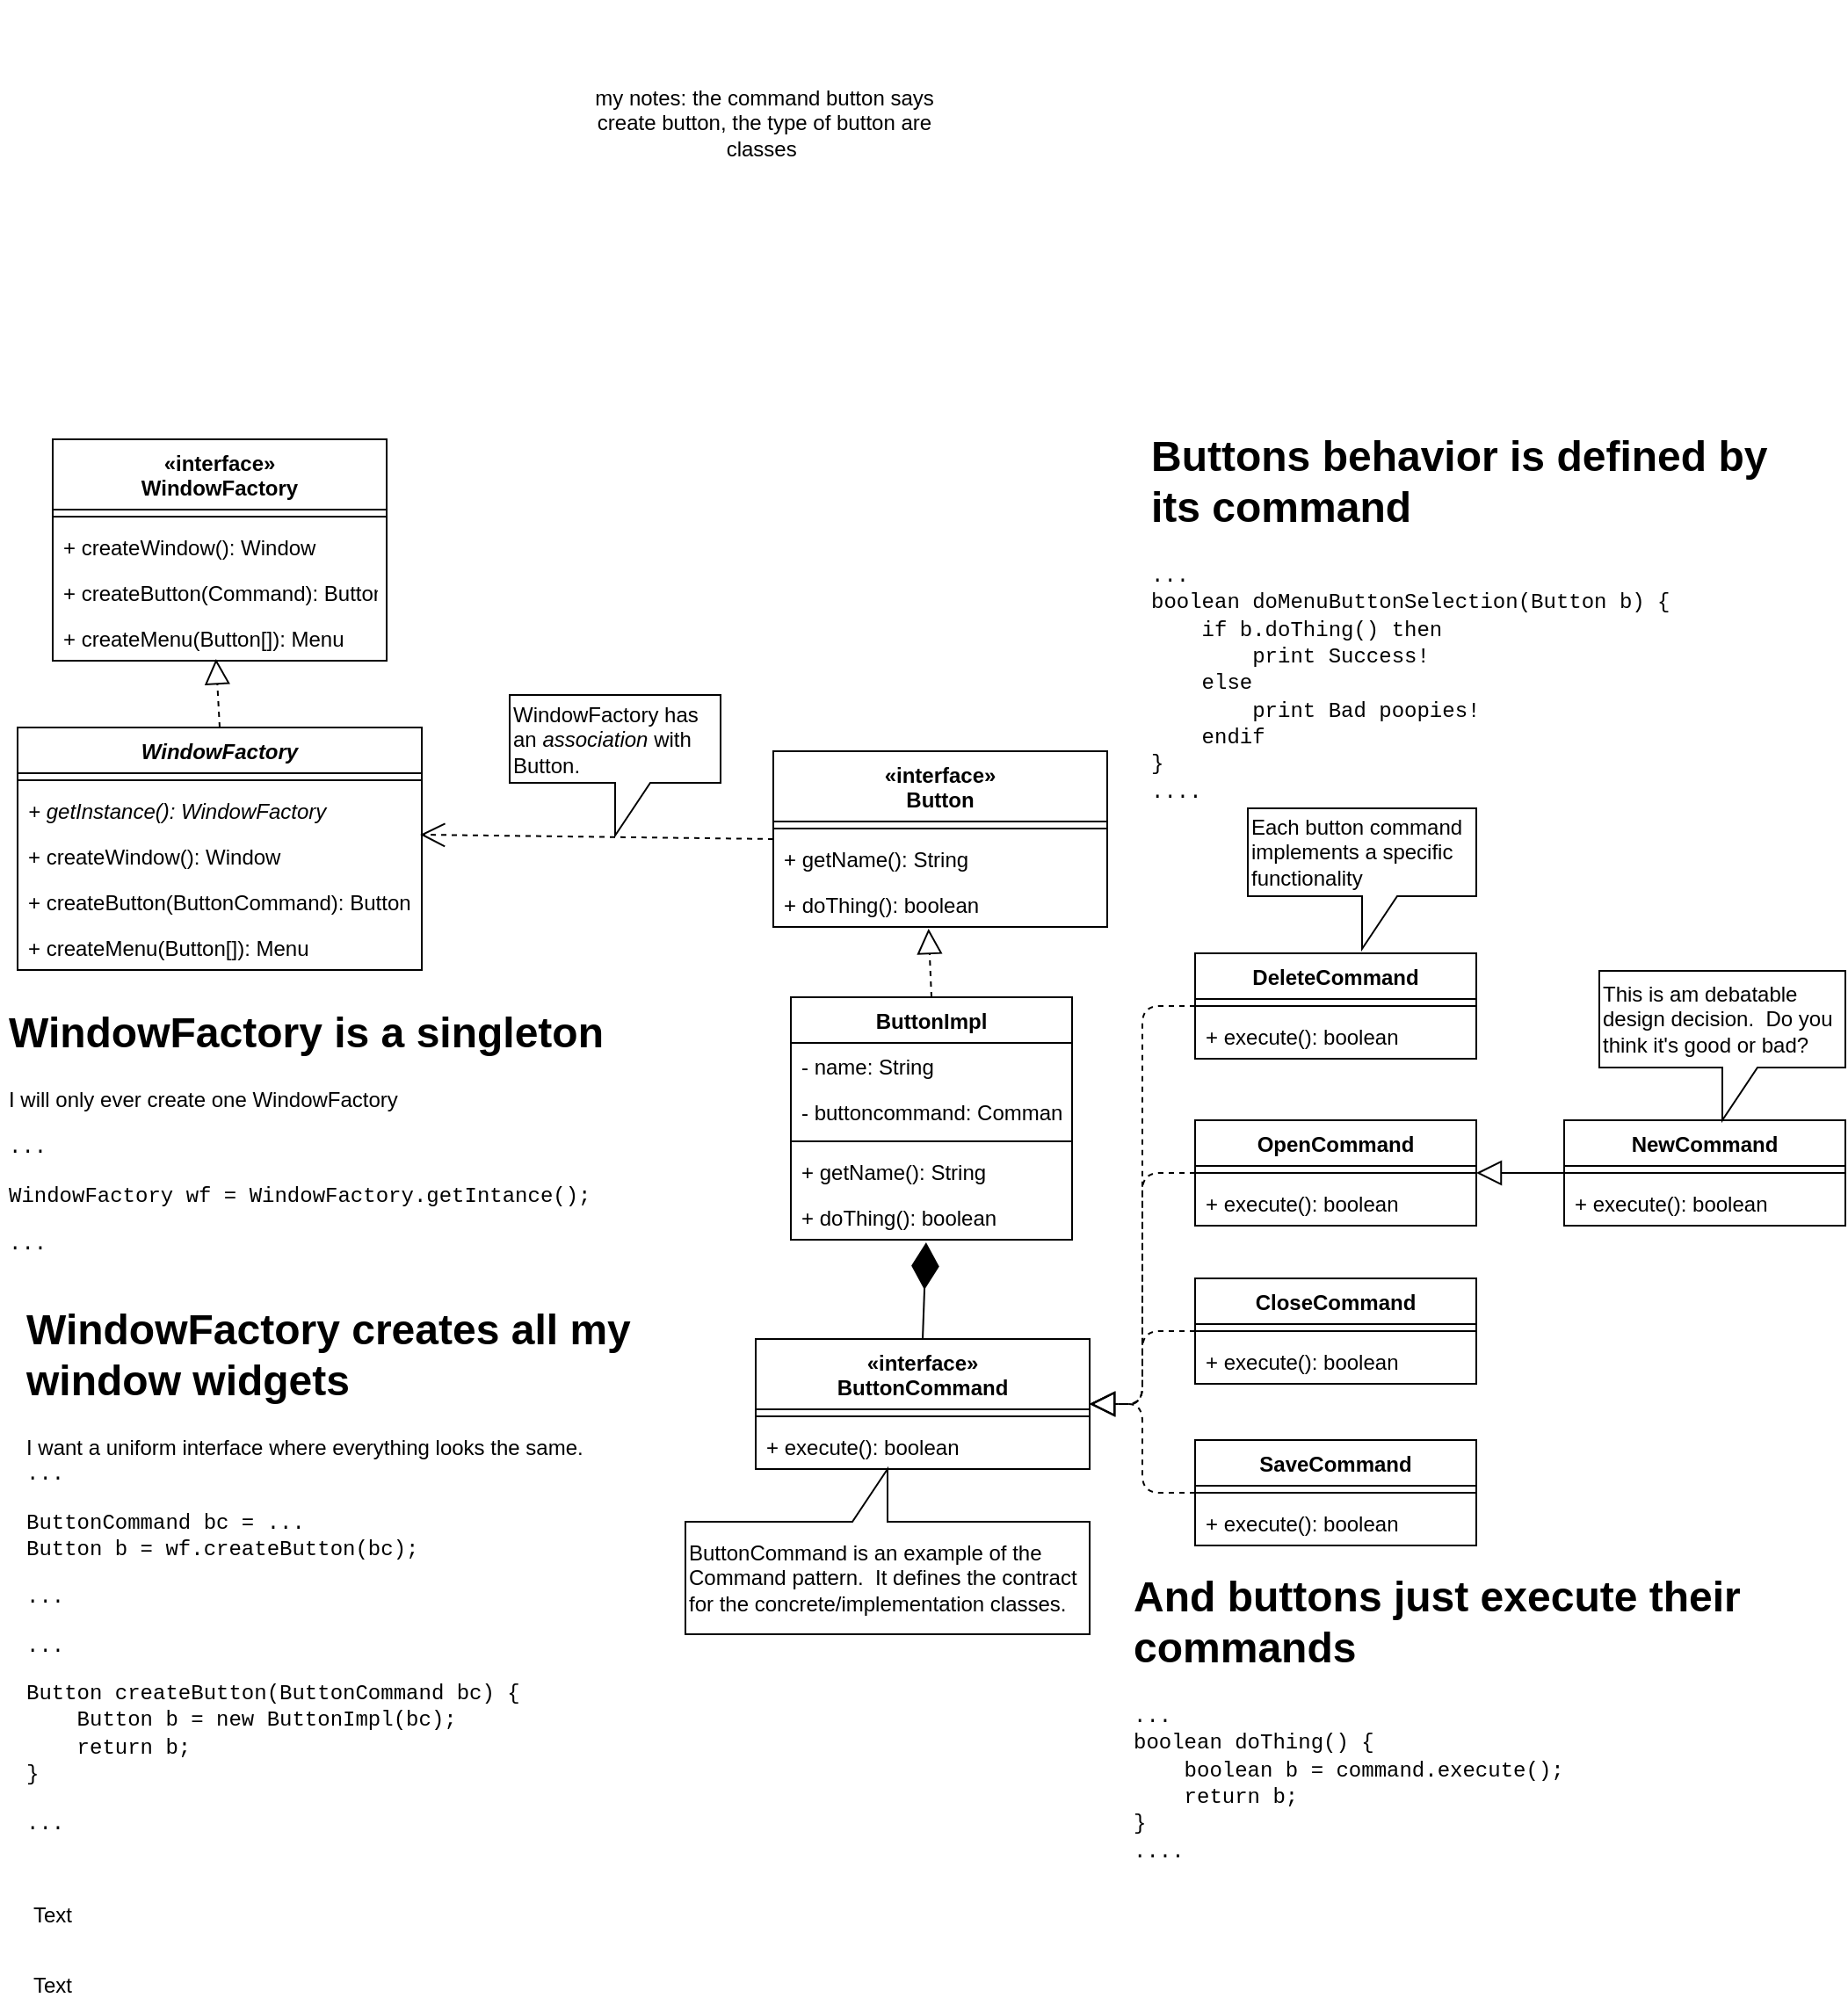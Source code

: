 <mxfile version="12.1.9" type="github" pages="1">
  <diagram id="X9D3NGl_XGTqwdXOL-tQ" name="window factory">
    <mxGraphModel dx="1128" dy="1819" grid="1" gridSize="10" guides="1" tooltips="1" connect="1" arrows="1" fold="1" page="1" pageScale="1" pageWidth="850" pageHeight="1100" math="0" shadow="0">
      <root>
        <mxCell id="ua-_prFANKxffut0tlxx-0"/>
        <mxCell id="ua-_prFANKxffut0tlxx-1" parent="ua-_prFANKxffut0tlxx-0"/>
        <mxCell id="ua-_prFANKxffut0tlxx-2" value="«interface»&#xa;WindowFactory" style="swimlane;fontStyle=1;align=center;verticalAlign=top;childLayout=stackLayout;horizontal=1;startSize=40;horizontalStack=0;resizeParent=1;resizeParentMax=0;resizeLast=0;collapsible=1;marginBottom=0;" parent="ua-_prFANKxffut0tlxx-1" vertex="1">
          <mxGeometry x="30" y="10" width="190" height="126" as="geometry"/>
        </mxCell>
        <mxCell id="ua-_prFANKxffut0tlxx-3" value="" style="line;strokeWidth=1;fillColor=none;align=left;verticalAlign=middle;spacingTop=-1;spacingLeft=3;spacingRight=3;rotatable=0;labelPosition=right;points=[];portConstraint=eastwest;" parent="ua-_prFANKxffut0tlxx-2" vertex="1">
          <mxGeometry y="40" width="190" height="8" as="geometry"/>
        </mxCell>
        <mxCell id="ua-_prFANKxffut0tlxx-4" value="+ createWindow(): Window" style="text;strokeColor=none;fillColor=none;align=left;verticalAlign=top;spacingLeft=4;spacingRight=4;overflow=hidden;rotatable=0;points=[[0,0.5],[1,0.5]];portConstraint=eastwest;" parent="ua-_prFANKxffut0tlxx-2" vertex="1">
          <mxGeometry y="48" width="190" height="26" as="geometry"/>
        </mxCell>
        <mxCell id="ua-_prFANKxffut0tlxx-5" value="+ createButton(Command): Button" style="text;strokeColor=none;fillColor=none;align=left;verticalAlign=top;spacingLeft=4;spacingRight=4;overflow=hidden;rotatable=0;points=[[0,0.5],[1,0.5]];portConstraint=eastwest;" parent="ua-_prFANKxffut0tlxx-2" vertex="1">
          <mxGeometry y="74" width="190" height="26" as="geometry"/>
        </mxCell>
        <mxCell id="ua-_prFANKxffut0tlxx-6" value="+ createMenu(Button[]): Menu" style="text;strokeColor=none;fillColor=none;align=left;verticalAlign=top;spacingLeft=4;spacingRight=4;overflow=hidden;rotatable=0;points=[[0,0.5],[1,0.5]];portConstraint=eastwest;" parent="ua-_prFANKxffut0tlxx-2" vertex="1">
          <mxGeometry y="100" width="190" height="26" as="geometry"/>
        </mxCell>
        <mxCell id="ua-_prFANKxffut0tlxx-7" value="WindowFactory" style="swimlane;fontStyle=3;align=center;verticalAlign=top;childLayout=stackLayout;horizontal=1;startSize=26;horizontalStack=0;resizeParent=1;resizeParentMax=0;resizeLast=0;collapsible=1;marginBottom=0;" parent="ua-_prFANKxffut0tlxx-1" vertex="1">
          <mxGeometry x="10" y="174" width="230" height="138" as="geometry"/>
        </mxCell>
        <mxCell id="ua-_prFANKxffut0tlxx-8" value="" style="line;strokeWidth=1;fillColor=none;align=left;verticalAlign=middle;spacingTop=-1;spacingLeft=3;spacingRight=3;rotatable=0;labelPosition=right;points=[];portConstraint=eastwest;" parent="ua-_prFANKxffut0tlxx-7" vertex="1">
          <mxGeometry y="26" width="230" height="8" as="geometry"/>
        </mxCell>
        <mxCell id="ua-_prFANKxffut0tlxx-9" value="+ getInstance(): WindowFactory" style="text;strokeColor=none;fillColor=none;align=left;verticalAlign=top;spacingLeft=4;spacingRight=4;overflow=hidden;rotatable=0;points=[[0,0.5],[1,0.5]];portConstraint=eastwest;fontStyle=2" parent="ua-_prFANKxffut0tlxx-7" vertex="1">
          <mxGeometry y="34" width="230" height="26" as="geometry"/>
        </mxCell>
        <mxCell id="ua-_prFANKxffut0tlxx-10" value="+ createWindow(): Window" style="text;strokeColor=none;fillColor=none;align=left;verticalAlign=top;spacingLeft=4;spacingRight=4;overflow=hidden;rotatable=0;points=[[0,0.5],[1,0.5]];portConstraint=eastwest;" parent="ua-_prFANKxffut0tlxx-7" vertex="1">
          <mxGeometry y="60" width="230" height="26" as="geometry"/>
        </mxCell>
        <mxCell id="ua-_prFANKxffut0tlxx-11" value="+ createButton(ButtonCommand): Button" style="text;strokeColor=none;fillColor=none;align=left;verticalAlign=top;spacingLeft=4;spacingRight=4;overflow=hidden;rotatable=0;points=[[0,0.5],[1,0.5]];portConstraint=eastwest;" parent="ua-_prFANKxffut0tlxx-7" vertex="1">
          <mxGeometry y="86" width="230" height="26" as="geometry"/>
        </mxCell>
        <mxCell id="ua-_prFANKxffut0tlxx-12" value="+ createMenu(Button[]): Menu" style="text;strokeColor=none;fillColor=none;align=left;verticalAlign=top;spacingLeft=4;spacingRight=4;overflow=hidden;rotatable=0;points=[[0,0.5],[1,0.5]];portConstraint=eastwest;" parent="ua-_prFANKxffut0tlxx-7" vertex="1">
          <mxGeometry y="112" width="230" height="26" as="geometry"/>
        </mxCell>
        <mxCell id="ua-_prFANKxffut0tlxx-13" value="" style="endArrow=block;dashed=1;endFill=0;endSize=12;html=1;entryX=0.489;entryY=0.962;entryDx=0;entryDy=0;entryPerimeter=0;exitX=0.5;exitY=0;exitDx=0;exitDy=0;" parent="ua-_prFANKxffut0tlxx-1" source="ua-_prFANKxffut0tlxx-7" target="ua-_prFANKxffut0tlxx-6" edge="1">
          <mxGeometry width="160" relative="1" as="geometry">
            <mxPoint x="-50" y="230" as="sourcePoint"/>
            <mxPoint x="110" y="230" as="targetPoint"/>
          </mxGeometry>
        </mxCell>
        <mxCell id="ua-_prFANKxffut0tlxx-14" value="«interface»&#xa;ButtonCommand" style="swimlane;fontStyle=1;align=center;verticalAlign=top;childLayout=stackLayout;horizontal=1;startSize=40;horizontalStack=0;resizeParent=1;resizeParentMax=0;resizeLast=0;collapsible=1;marginBottom=0;" parent="ua-_prFANKxffut0tlxx-1" vertex="1">
          <mxGeometry x="430" y="522" width="190" height="74" as="geometry"/>
        </mxCell>
        <mxCell id="ua-_prFANKxffut0tlxx-15" value="" style="line;strokeWidth=1;fillColor=none;align=left;verticalAlign=middle;spacingTop=-1;spacingLeft=3;spacingRight=3;rotatable=0;labelPosition=right;points=[];portConstraint=eastwest;" parent="ua-_prFANKxffut0tlxx-14" vertex="1">
          <mxGeometry y="40" width="190" height="8" as="geometry"/>
        </mxCell>
        <mxCell id="ua-_prFANKxffut0tlxx-16" value="+ execute(): boolean" style="text;strokeColor=none;fillColor=none;align=left;verticalAlign=top;spacingLeft=4;spacingRight=4;overflow=hidden;rotatable=0;points=[[0,0.5],[1,0.5]];portConstraint=eastwest;" parent="ua-_prFANKxffut0tlxx-14" vertex="1">
          <mxGeometry y="48" width="190" height="26" as="geometry"/>
        </mxCell>
        <mxCell id="ua-_prFANKxffut0tlxx-17" value="«interface»&#xa;Button" style="swimlane;fontStyle=1;align=center;verticalAlign=top;childLayout=stackLayout;horizontal=1;startSize=40;horizontalStack=0;resizeParent=1;resizeParentMax=0;resizeLast=0;collapsible=1;marginBottom=0;" parent="ua-_prFANKxffut0tlxx-1" vertex="1">
          <mxGeometry x="440" y="187.5" width="190" height="100" as="geometry"/>
        </mxCell>
        <mxCell id="ua-_prFANKxffut0tlxx-18" value="" style="line;strokeWidth=1;fillColor=none;align=left;verticalAlign=middle;spacingTop=-1;spacingLeft=3;spacingRight=3;rotatable=0;labelPosition=right;points=[];portConstraint=eastwest;" parent="ua-_prFANKxffut0tlxx-17" vertex="1">
          <mxGeometry y="40" width="190" height="8" as="geometry"/>
        </mxCell>
        <mxCell id="ua-_prFANKxffut0tlxx-19" value="+ getName(): String" style="text;strokeColor=none;fillColor=none;align=left;verticalAlign=top;spacingLeft=4;spacingRight=4;overflow=hidden;rotatable=0;points=[[0,0.5],[1,0.5]];portConstraint=eastwest;" parent="ua-_prFANKxffut0tlxx-17" vertex="1">
          <mxGeometry y="48" width="190" height="26" as="geometry"/>
        </mxCell>
        <mxCell id="ua-_prFANKxffut0tlxx-20" value="+ doThing(): boolean" style="text;strokeColor=none;fillColor=none;align=left;verticalAlign=top;spacingLeft=4;spacingRight=4;overflow=hidden;rotatable=0;points=[[0,0.5],[1,0.5]];portConstraint=eastwest;" parent="ua-_prFANKxffut0tlxx-17" vertex="1">
          <mxGeometry y="74" width="190" height="26" as="geometry"/>
        </mxCell>
        <mxCell id="ua-_prFANKxffut0tlxx-21" value="ButtonImpl" style="swimlane;fontStyle=1;align=center;verticalAlign=top;childLayout=stackLayout;horizontal=1;startSize=26;horizontalStack=0;resizeParent=1;resizeParentMax=0;resizeLast=0;collapsible=1;marginBottom=0;" parent="ua-_prFANKxffut0tlxx-1" vertex="1">
          <mxGeometry x="450" y="327.5" width="160" height="138" as="geometry"/>
        </mxCell>
        <mxCell id="ua-_prFANKxffut0tlxx-22" value="- name: String" style="text;strokeColor=none;fillColor=none;align=left;verticalAlign=top;spacingLeft=4;spacingRight=4;overflow=hidden;rotatable=0;points=[[0,0.5],[1,0.5]];portConstraint=eastwest;" parent="ua-_prFANKxffut0tlxx-21" vertex="1">
          <mxGeometry y="26" width="160" height="26" as="geometry"/>
        </mxCell>
        <mxCell id="ua-_prFANKxffut0tlxx-23" value="- buttoncommand: Command" style="text;strokeColor=none;fillColor=none;align=left;verticalAlign=top;spacingLeft=4;spacingRight=4;overflow=hidden;rotatable=0;points=[[0,0.5],[1,0.5]];portConstraint=eastwest;" parent="ua-_prFANKxffut0tlxx-21" vertex="1">
          <mxGeometry y="52" width="160" height="26" as="geometry"/>
        </mxCell>
        <mxCell id="ua-_prFANKxffut0tlxx-24" value="" style="line;strokeWidth=1;fillColor=none;align=left;verticalAlign=middle;spacingTop=-1;spacingLeft=3;spacingRight=3;rotatable=0;labelPosition=right;points=[];portConstraint=eastwest;" parent="ua-_prFANKxffut0tlxx-21" vertex="1">
          <mxGeometry y="78" width="160" height="8" as="geometry"/>
        </mxCell>
        <mxCell id="ua-_prFANKxffut0tlxx-25" value="+ getName(): String" style="text;strokeColor=none;fillColor=none;align=left;verticalAlign=top;spacingLeft=4;spacingRight=4;overflow=hidden;rotatable=0;points=[[0,0.5],[1,0.5]];portConstraint=eastwest;" parent="ua-_prFANKxffut0tlxx-21" vertex="1">
          <mxGeometry y="86" width="160" height="26" as="geometry"/>
        </mxCell>
        <mxCell id="ua-_prFANKxffut0tlxx-26" value="+ doThing(): boolean" style="text;strokeColor=none;fillColor=none;align=left;verticalAlign=top;spacingLeft=4;spacingRight=4;overflow=hidden;rotatable=0;points=[[0,0.5],[1,0.5]];portConstraint=eastwest;" parent="ua-_prFANKxffut0tlxx-21" vertex="1">
          <mxGeometry y="112" width="160" height="26" as="geometry"/>
        </mxCell>
        <mxCell id="ua-_prFANKxffut0tlxx-27" value="" style="endArrow=block;dashed=1;endFill=0;endSize=12;html=1;exitX=0.5;exitY=0;exitDx=0;exitDy=0;entryX=0.465;entryY=1.038;entryDx=0;entryDy=0;entryPerimeter=0;" parent="ua-_prFANKxffut0tlxx-1" source="ua-_prFANKxffut0tlxx-21" target="ua-_prFANKxffut0tlxx-20" edge="1">
          <mxGeometry width="160" relative="1" as="geometry">
            <mxPoint x="317.5" y="225.5" as="sourcePoint"/>
            <mxPoint x="500" y="305.5" as="targetPoint"/>
          </mxGeometry>
        </mxCell>
        <mxCell id="ua-_prFANKxffut0tlxx-28" value="DeleteCommand" style="swimlane;fontStyle=1;align=center;verticalAlign=top;childLayout=stackLayout;horizontal=1;startSize=26;horizontalStack=0;resizeParent=1;resizeParentMax=0;resizeLast=0;collapsible=1;marginBottom=0;" parent="ua-_prFANKxffut0tlxx-1" vertex="1">
          <mxGeometry x="680" y="302.5" width="160" height="60" as="geometry"/>
        </mxCell>
        <mxCell id="ua-_prFANKxffut0tlxx-29" value="" style="line;strokeWidth=1;fillColor=none;align=left;verticalAlign=middle;spacingTop=-1;spacingLeft=3;spacingRight=3;rotatable=0;labelPosition=right;points=[];portConstraint=eastwest;" parent="ua-_prFANKxffut0tlxx-28" vertex="1">
          <mxGeometry y="26" width="160" height="8" as="geometry"/>
        </mxCell>
        <mxCell id="ua-_prFANKxffut0tlxx-30" value="+ execute(): boolean" style="text;strokeColor=none;fillColor=none;align=left;verticalAlign=top;spacingLeft=4;spacingRight=4;overflow=hidden;rotatable=0;points=[[0,0.5],[1,0.5]];portConstraint=eastwest;" parent="ua-_prFANKxffut0tlxx-28" vertex="1">
          <mxGeometry y="34" width="160" height="26" as="geometry"/>
        </mxCell>
        <mxCell id="ua-_prFANKxffut0tlxx-31" value="OpenCommand" style="swimlane;fontStyle=1;align=center;verticalAlign=top;childLayout=stackLayout;horizontal=1;startSize=26;horizontalStack=0;resizeParent=1;resizeParentMax=0;resizeLast=0;collapsible=1;marginBottom=0;" parent="ua-_prFANKxffut0tlxx-1" vertex="1">
          <mxGeometry x="680" y="397.5" width="160" height="60" as="geometry"/>
        </mxCell>
        <mxCell id="ua-_prFANKxffut0tlxx-32" value="" style="line;strokeWidth=1;fillColor=none;align=left;verticalAlign=middle;spacingTop=-1;spacingLeft=3;spacingRight=3;rotatable=0;labelPosition=right;points=[];portConstraint=eastwest;" parent="ua-_prFANKxffut0tlxx-31" vertex="1">
          <mxGeometry y="26" width="160" height="8" as="geometry"/>
        </mxCell>
        <mxCell id="ua-_prFANKxffut0tlxx-33" value="+ execute(): boolean" style="text;strokeColor=none;fillColor=none;align=left;verticalAlign=top;spacingLeft=4;spacingRight=4;overflow=hidden;rotatable=0;points=[[0,0.5],[1,0.5]];portConstraint=eastwest;" parent="ua-_prFANKxffut0tlxx-31" vertex="1">
          <mxGeometry y="34" width="160" height="26" as="geometry"/>
        </mxCell>
        <mxCell id="ua-_prFANKxffut0tlxx-34" value="CloseCommand" style="swimlane;fontStyle=1;align=center;verticalAlign=top;childLayout=stackLayout;horizontal=1;startSize=26;horizontalStack=0;resizeParent=1;resizeParentMax=0;resizeLast=0;collapsible=1;marginBottom=0;" parent="ua-_prFANKxffut0tlxx-1" vertex="1">
          <mxGeometry x="680" y="487.5" width="160" height="60" as="geometry"/>
        </mxCell>
        <mxCell id="ua-_prFANKxffut0tlxx-35" value="" style="line;strokeWidth=1;fillColor=none;align=left;verticalAlign=middle;spacingTop=-1;spacingLeft=3;spacingRight=3;rotatable=0;labelPosition=right;points=[];portConstraint=eastwest;" parent="ua-_prFANKxffut0tlxx-34" vertex="1">
          <mxGeometry y="26" width="160" height="8" as="geometry"/>
        </mxCell>
        <mxCell id="ua-_prFANKxffut0tlxx-36" value="+ execute(): boolean" style="text;strokeColor=none;fillColor=none;align=left;verticalAlign=top;spacingLeft=4;spacingRight=4;overflow=hidden;rotatable=0;points=[[0,0.5],[1,0.5]];portConstraint=eastwest;" parent="ua-_prFANKxffut0tlxx-34" vertex="1">
          <mxGeometry y="34" width="160" height="26" as="geometry"/>
        </mxCell>
        <mxCell id="ua-_prFANKxffut0tlxx-37" value="SaveCommand" style="swimlane;fontStyle=1;align=center;verticalAlign=top;childLayout=stackLayout;horizontal=1;startSize=26;horizontalStack=0;resizeParent=1;resizeParentMax=0;resizeLast=0;collapsible=1;marginBottom=0;" parent="ua-_prFANKxffut0tlxx-1" vertex="1">
          <mxGeometry x="680" y="579.5" width="160" height="60" as="geometry"/>
        </mxCell>
        <mxCell id="ua-_prFANKxffut0tlxx-38" value="" style="line;strokeWidth=1;fillColor=none;align=left;verticalAlign=middle;spacingTop=-1;spacingLeft=3;spacingRight=3;rotatable=0;labelPosition=right;points=[];portConstraint=eastwest;" parent="ua-_prFANKxffut0tlxx-37" vertex="1">
          <mxGeometry y="26" width="160" height="8" as="geometry"/>
        </mxCell>
        <mxCell id="ua-_prFANKxffut0tlxx-39" value="+ execute(): boolean" style="text;strokeColor=none;fillColor=none;align=left;verticalAlign=top;spacingLeft=4;spacingRight=4;overflow=hidden;rotatable=0;points=[[0,0.5],[1,0.5]];portConstraint=eastwest;" parent="ua-_prFANKxffut0tlxx-37" vertex="1">
          <mxGeometry y="34" width="160" height="26" as="geometry"/>
        </mxCell>
        <mxCell id="ua-_prFANKxffut0tlxx-40" value="NewCommand" style="swimlane;fontStyle=1;align=center;verticalAlign=top;childLayout=stackLayout;horizontal=1;startSize=26;horizontalStack=0;resizeParent=1;resizeParentMax=0;resizeLast=0;collapsible=1;marginBottom=0;" parent="ua-_prFANKxffut0tlxx-1" vertex="1">
          <mxGeometry x="890" y="397.5" width="160" height="60" as="geometry"/>
        </mxCell>
        <mxCell id="ua-_prFANKxffut0tlxx-41" value="" style="line;strokeWidth=1;fillColor=none;align=left;verticalAlign=middle;spacingTop=-1;spacingLeft=3;spacingRight=3;rotatable=0;labelPosition=right;points=[];portConstraint=eastwest;" parent="ua-_prFANKxffut0tlxx-40" vertex="1">
          <mxGeometry y="26" width="160" height="8" as="geometry"/>
        </mxCell>
        <mxCell id="ua-_prFANKxffut0tlxx-42" value="+ execute(): boolean" style="text;strokeColor=none;fillColor=none;align=left;verticalAlign=top;spacingLeft=4;spacingRight=4;overflow=hidden;rotatable=0;points=[[0,0.5],[1,0.5]];portConstraint=eastwest;" parent="ua-_prFANKxffut0tlxx-40" vertex="1">
          <mxGeometry y="34" width="160" height="26" as="geometry"/>
        </mxCell>
        <mxCell id="ua-_prFANKxffut0tlxx-43" value="" style="endArrow=block;dashed=1;endFill=0;endSize=12;html=1;exitX=0;exitY=0.5;exitDx=0;exitDy=0;entryX=1;entryY=0.5;entryDx=0;entryDy=0;edgeStyle=orthogonalEdgeStyle;" parent="ua-_prFANKxffut0tlxx-1" source="ua-_prFANKxffut0tlxx-28" target="ua-_prFANKxffut0tlxx-14" edge="1">
          <mxGeometry width="160" relative="1" as="geometry">
            <mxPoint x="740" y="105.5" as="sourcePoint"/>
            <mxPoint x="700" y="135.5" as="targetPoint"/>
          </mxGeometry>
        </mxCell>
        <mxCell id="ua-_prFANKxffut0tlxx-44" value="" style="endArrow=block;dashed=1;endFill=0;endSize=12;html=1;exitX=0;exitY=0.5;exitDx=0;exitDy=0;entryX=1;entryY=0.5;entryDx=0;entryDy=0;edgeStyle=orthogonalEdgeStyle;" parent="ua-_prFANKxffut0tlxx-1" source="ua-_prFANKxffut0tlxx-31" target="ua-_prFANKxffut0tlxx-14" edge="1">
          <mxGeometry width="160" relative="1" as="geometry">
            <mxPoint x="770" y="60.5" as="sourcePoint"/>
            <mxPoint x="650" y="72.5" as="targetPoint"/>
          </mxGeometry>
        </mxCell>
        <mxCell id="ua-_prFANKxffut0tlxx-45" value="" style="endArrow=block;dashed=1;endFill=0;endSize=12;html=1;exitX=0;exitY=0.5;exitDx=0;exitDy=0;entryX=1;entryY=0.5;entryDx=0;entryDy=0;edgeStyle=orthogonalEdgeStyle;" parent="ua-_prFANKxffut0tlxx-1" source="ua-_prFANKxffut0tlxx-34" target="ua-_prFANKxffut0tlxx-14" edge="1">
          <mxGeometry width="160" relative="1" as="geometry">
            <mxPoint x="770" y="155.5" as="sourcePoint"/>
            <mxPoint x="650" y="72.5" as="targetPoint"/>
          </mxGeometry>
        </mxCell>
        <mxCell id="ua-_prFANKxffut0tlxx-46" value="" style="endArrow=block;dashed=1;endFill=0;endSize=12;html=1;exitX=0;exitY=0.5;exitDx=0;exitDy=0;entryX=1;entryY=0.5;entryDx=0;entryDy=0;edgeStyle=orthogonalEdgeStyle;" parent="ua-_prFANKxffut0tlxx-1" source="ua-_prFANKxffut0tlxx-37" target="ua-_prFANKxffut0tlxx-14" edge="1">
          <mxGeometry width="160" relative="1" as="geometry">
            <mxPoint x="770" y="245.5" as="sourcePoint"/>
            <mxPoint x="650" y="72.5" as="targetPoint"/>
          </mxGeometry>
        </mxCell>
        <mxCell id="ua-_prFANKxffut0tlxx-47" value="" style="endArrow=diamondThin;endFill=1;endSize=24;html=1;exitX=0.5;exitY=0;exitDx=0;exitDy=0;entryX=0.481;entryY=1.058;entryDx=0;entryDy=0;entryPerimeter=0;" parent="ua-_prFANKxffut0tlxx-1" source="ua-_prFANKxffut0tlxx-14" target="ua-_prFANKxffut0tlxx-26" edge="1">
          <mxGeometry width="160" relative="1" as="geometry">
            <mxPoint x="380" y="155.5" as="sourcePoint"/>
            <mxPoint x="520" y="490" as="targetPoint"/>
          </mxGeometry>
        </mxCell>
        <mxCell id="ua-_prFANKxffut0tlxx-48" value="" style="endArrow=open;endSize=12;dashed=1;html=1;entryX=0.996;entryY=1.038;entryDx=0;entryDy=0;entryPerimeter=0;exitX=0;exitY=0.5;exitDx=0;exitDy=0;" parent="ua-_prFANKxffut0tlxx-1" source="ua-_prFANKxffut0tlxx-17" target="ua-_prFANKxffut0tlxx-9" edge="1">
          <mxGeometry width="160" relative="1" as="geometry">
            <mxPoint x="150" y="360" as="sourcePoint"/>
            <mxPoint x="310" y="360" as="targetPoint"/>
          </mxGeometry>
        </mxCell>
        <mxCell id="ua-_prFANKxffut0tlxx-49" value="&lt;h1&gt;WindowFactory is a singleton&lt;/h1&gt;&lt;p&gt;I will only ever create one WindowFactory&lt;/p&gt;&lt;p&gt;&lt;font face=&quot;Courier New&quot;&gt;...&lt;/font&gt;&lt;/p&gt;&lt;p&gt;&lt;font face=&quot;Courier New&quot;&gt;WindowFactory wf = WindowFactory.getIntance();&lt;/font&gt;&lt;/p&gt;&lt;p&gt;&lt;font face=&quot;Courier New&quot;&gt;...&lt;/font&gt;&lt;/p&gt;" style="text;html=1;strokeColor=none;fillColor=none;spacing=5;spacingTop=-20;whiteSpace=wrap;overflow=hidden;rounded=0;" parent="ua-_prFANKxffut0tlxx-1" vertex="1">
          <mxGeometry y="327.5" width="420" height="160" as="geometry"/>
        </mxCell>
        <mxCell id="ua-_prFANKxffut0tlxx-50" value="&lt;h1&gt;WindowFactory creates all my window widgets&lt;/h1&gt;&lt;p&gt;I want a uniform interface where everything looks the same.&lt;br&gt;&lt;font face=&quot;courier new&quot;&gt;...&lt;/font&gt;&lt;/p&gt;&lt;p&gt;&lt;span style=&quot;font-family: &amp;#34;courier new&amp;#34;&quot;&gt;ButtonCommand bc = ...&lt;br&gt;Button b = wf.createButton(bc);&lt;/span&gt;&lt;/p&gt;&lt;p&gt;&lt;span style=&quot;font-family: &amp;#34;courier new&amp;#34;&quot;&gt;...&lt;/span&gt;&lt;/p&gt;&lt;p&gt;&lt;span style=&quot;font-family: &amp;#34;courier new&amp;#34;&quot;&gt;...&lt;/span&gt;&lt;/p&gt;&lt;p&gt;&lt;span style=&quot;font-family: &amp;#34;courier new&amp;#34;&quot;&gt;Button createButton(ButtonCommand bc) {&lt;br&gt;&amp;nbsp; &amp;nbsp; Button b = new ButtonImpl(bc);&lt;br&gt;&amp;nbsp; &amp;nbsp; return b;&lt;br&gt;}&lt;/span&gt;&lt;/p&gt;&lt;p&gt;&lt;span style=&quot;font-family: &amp;#34;courier new&amp;#34;&quot;&gt;...&lt;/span&gt;&lt;/p&gt;" style="text;html=1;strokeColor=none;fillColor=none;spacing=5;spacingTop=-20;whiteSpace=wrap;overflow=hidden;rounded=0;" parent="ua-_prFANKxffut0tlxx-1" vertex="1">
          <mxGeometry x="10" y="497" width="420" height="322" as="geometry"/>
        </mxCell>
        <mxCell id="ua-_prFANKxffut0tlxx-51" value="WindowFactory has an &lt;i&gt;association&lt;/i&gt; with Button." style="shape=callout;whiteSpace=wrap;html=1;perimeter=calloutPerimeter;align=left;" parent="ua-_prFANKxffut0tlxx-1" vertex="1">
          <mxGeometry x="290" y="155.5" width="120" height="80" as="geometry"/>
        </mxCell>
        <mxCell id="ua-_prFANKxffut0tlxx-52" style="edgeStyle=none;rounded=0;orthogonalLoop=1;jettySize=auto;html=1;entryX=1;entryY=0.5;entryDx=0;entryDy=0;endArrow=block;endFill=0;endSize=12;exitX=0;exitY=0.5;exitDx=0;exitDy=0;" parent="ua-_prFANKxffut0tlxx-1" source="ua-_prFANKxffut0tlxx-40" target="ua-_prFANKxffut0tlxx-31" edge="1">
          <mxGeometry relative="1" as="geometry"/>
        </mxCell>
        <mxCell id="ua-_prFANKxffut0tlxx-53" value="ButtonCommand is an example of the Command pattern.&amp;nbsp; It defines the contract for the concrete/implementation classes." style="shape=callout;whiteSpace=wrap;html=1;perimeter=calloutPerimeter;direction=west;align=left;" parent="ua-_prFANKxffut0tlxx-1" vertex="1">
          <mxGeometry x="390" y="596" width="230" height="94" as="geometry"/>
        </mxCell>
        <mxCell id="ua-_prFANKxffut0tlxx-54" value="Each button command implements a specific functionality" style="shape=callout;whiteSpace=wrap;html=1;perimeter=calloutPerimeter;align=left;" parent="ua-_prFANKxffut0tlxx-1" vertex="1">
          <mxGeometry x="710" y="220" width="130" height="80" as="geometry"/>
        </mxCell>
        <mxCell id="ua-_prFANKxffut0tlxx-55" value="This is am debatable design decision.&amp;nbsp; Do you think it&#39;s good or bad?" style="shape=callout;whiteSpace=wrap;html=1;perimeter=calloutPerimeter;align=left;" parent="ua-_prFANKxffut0tlxx-1" vertex="1">
          <mxGeometry x="910" y="312.5" width="140" height="85" as="geometry"/>
        </mxCell>
        <mxCell id="ua-_prFANKxffut0tlxx-56" value="&lt;h1&gt;Buttons behavior is defined by its command&lt;/h1&gt;&lt;div&gt;&lt;font face=&quot;Courier New&quot;&gt;...&lt;/font&gt;&lt;/div&gt;&lt;div&gt;&lt;span style=&quot;font-family: &amp;#34;courier new&amp;#34;&quot;&gt;boolean doMenuButtonSelection(Button b) {&lt;/span&gt;&lt;/div&gt;&lt;div&gt;&lt;font face=&quot;Courier New&quot;&gt;&amp;nbsp; &amp;nbsp; if b.doThing() then&lt;br&gt;&lt;span&gt;&amp;nbsp; &amp;nbsp; &amp;nbsp; &amp;nbsp; print Success!&lt;/span&gt;&lt;/font&gt;&lt;/div&gt;&lt;div&gt;&lt;span&gt;&lt;font face=&quot;Courier New&quot;&gt;&amp;nbsp; &amp;nbsp; else&lt;/font&gt;&lt;/span&gt;&lt;/div&gt;&lt;div&gt;&lt;span&gt;&lt;font face=&quot;Courier New&quot;&gt;&amp;nbsp; &amp;nbsp; &amp;nbsp; &amp;nbsp; print Bad poopies!&lt;/font&gt;&lt;/span&gt;&lt;/div&gt;&lt;div&gt;&lt;font face=&quot;Courier New&quot;&gt;&amp;nbsp; &amp;nbsp; endif&lt;br&gt;&lt;span&gt;}&lt;/span&gt;&lt;/font&gt;&lt;/div&gt;&lt;div&gt;&lt;span&gt;&lt;font face=&quot;Courier New&quot;&gt;....&lt;/font&gt;&lt;/span&gt;&lt;/div&gt;" style="text;html=1;strokeColor=none;fillColor=none;spacing=5;spacingTop=-20;whiteSpace=wrap;overflow=hidden;rounded=0;align=left;" parent="ua-_prFANKxffut0tlxx-1" vertex="1">
          <mxGeometry x="650" width="370" height="220" as="geometry"/>
        </mxCell>
        <mxCell id="ua-_prFANKxffut0tlxx-57" value="&lt;h1&gt;And buttons just execute their commands&lt;/h1&gt;&lt;div&gt;&lt;font face=&quot;Courier New&quot;&gt;...&lt;/font&gt;&lt;/div&gt;&lt;div&gt;&lt;span style=&quot;font-family: &amp;#34;courier new&amp;#34;&quot;&gt;boolean doThing() {&lt;/span&gt;&lt;/div&gt;&lt;div&gt;&lt;font face=&quot;Courier New&quot;&gt;&amp;nbsp; &amp;nbsp; boolean b = command.execute();&lt;/font&gt;&lt;/div&gt;&lt;div&gt;&lt;font face=&quot;Courier New&quot;&gt;&amp;nbsp; &amp;nbsp; return b;&lt;/font&gt;&lt;/div&gt;&lt;div&gt;&lt;font face=&quot;Courier New&quot;&gt;&lt;span&gt;}&lt;/span&gt;&lt;/font&gt;&lt;/div&gt;&lt;div&gt;&lt;span&gt;&lt;font face=&quot;Courier New&quot;&gt;....&lt;/font&gt;&lt;/span&gt;&lt;/div&gt;" style="text;html=1;strokeColor=none;fillColor=none;spacing=5;spacingTop=-20;whiteSpace=wrap;overflow=hidden;rounded=0;align=left;" parent="ua-_prFANKxffut0tlxx-1" vertex="1">
          <mxGeometry x="640" y="649" width="370" height="170" as="geometry"/>
        </mxCell>
        <mxCell id="o5nKvvGa9D-mlNPCizWE-0" value="Text" style="text;html=1;strokeColor=none;fillColor=none;align=center;verticalAlign=middle;whiteSpace=wrap;rounded=0;" vertex="1" parent="ua-_prFANKxffut0tlxx-1">
          <mxGeometry x="10" y="840" width="40" height="20" as="geometry"/>
        </mxCell>
        <mxCell id="o5nKvvGa9D-mlNPCizWE-1" value="Text" style="text;html=1;strokeColor=none;fillColor=none;align=center;verticalAlign=middle;whiteSpace=wrap;rounded=0;" vertex="1" parent="ua-_prFANKxffut0tlxx-1">
          <mxGeometry x="10" y="880" width="40" height="20" as="geometry"/>
        </mxCell>
        <mxCell id="o5nKvvGa9D-mlNPCizWE-2" value="my notes: the command button says create button, the type of button are classes&amp;nbsp;" style="text;html=1;strokeColor=none;fillColor=none;align=center;verticalAlign=middle;whiteSpace=wrap;rounded=0;" vertex="1" parent="ua-_prFANKxffut0tlxx-1">
          <mxGeometry x="330" y="-240" width="210" height="140" as="geometry"/>
        </mxCell>
      </root>
    </mxGraphModel>
  </diagram>
</mxfile>
